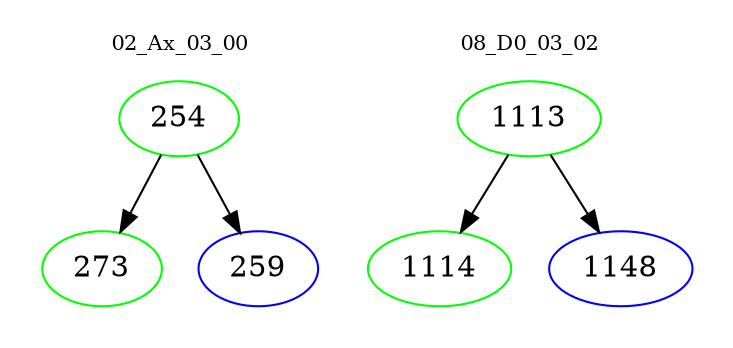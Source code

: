digraph{
subgraph cluster_0 {
color = white
label = "02_Ax_03_00";
fontsize=10;
T0_254 [label="254", color="green"]
T0_254 -> T0_273 [color="black"]
T0_273 [label="273", color="green"]
T0_254 -> T0_259 [color="black"]
T0_259 [label="259", color="blue"]
}
subgraph cluster_1 {
color = white
label = "08_D0_03_02";
fontsize=10;
T1_1113 [label="1113", color="green"]
T1_1113 -> T1_1114 [color="black"]
T1_1114 [label="1114", color="green"]
T1_1113 -> T1_1148 [color="black"]
T1_1148 [label="1148", color="blue"]
}
}
